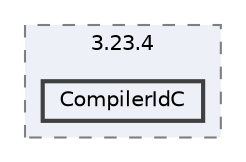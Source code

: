 digraph "cmake-build-debug/CMakeFiles/3.23.4/CompilerIdC"
{
 // LATEX_PDF_SIZE
  bgcolor="transparent";
  edge [fontname=Helvetica,fontsize=10,labelfontname=Helvetica,labelfontsize=10];
  node [fontname=Helvetica,fontsize=10,shape=box,height=0.2,width=0.4];
  compound=true
  subgraph clusterdir_b69e4a9f90955717cd105c321aaf5938 {
    graph [ bgcolor="#edf0f7", pencolor="grey50", label="3.23.4", fontname=Helvetica,fontsize=10 style="filled,dashed", URL="dir_b69e4a9f90955717cd105c321aaf5938.html",tooltip=""]
  dir_574d9ec5f568137cff383bb82e26da3d [label="CompilerIdC", fillcolor="#edf0f7", color="grey25", style="filled,bold", URL="dir_574d9ec5f568137cff383bb82e26da3d.html",tooltip=""];
  }
}
